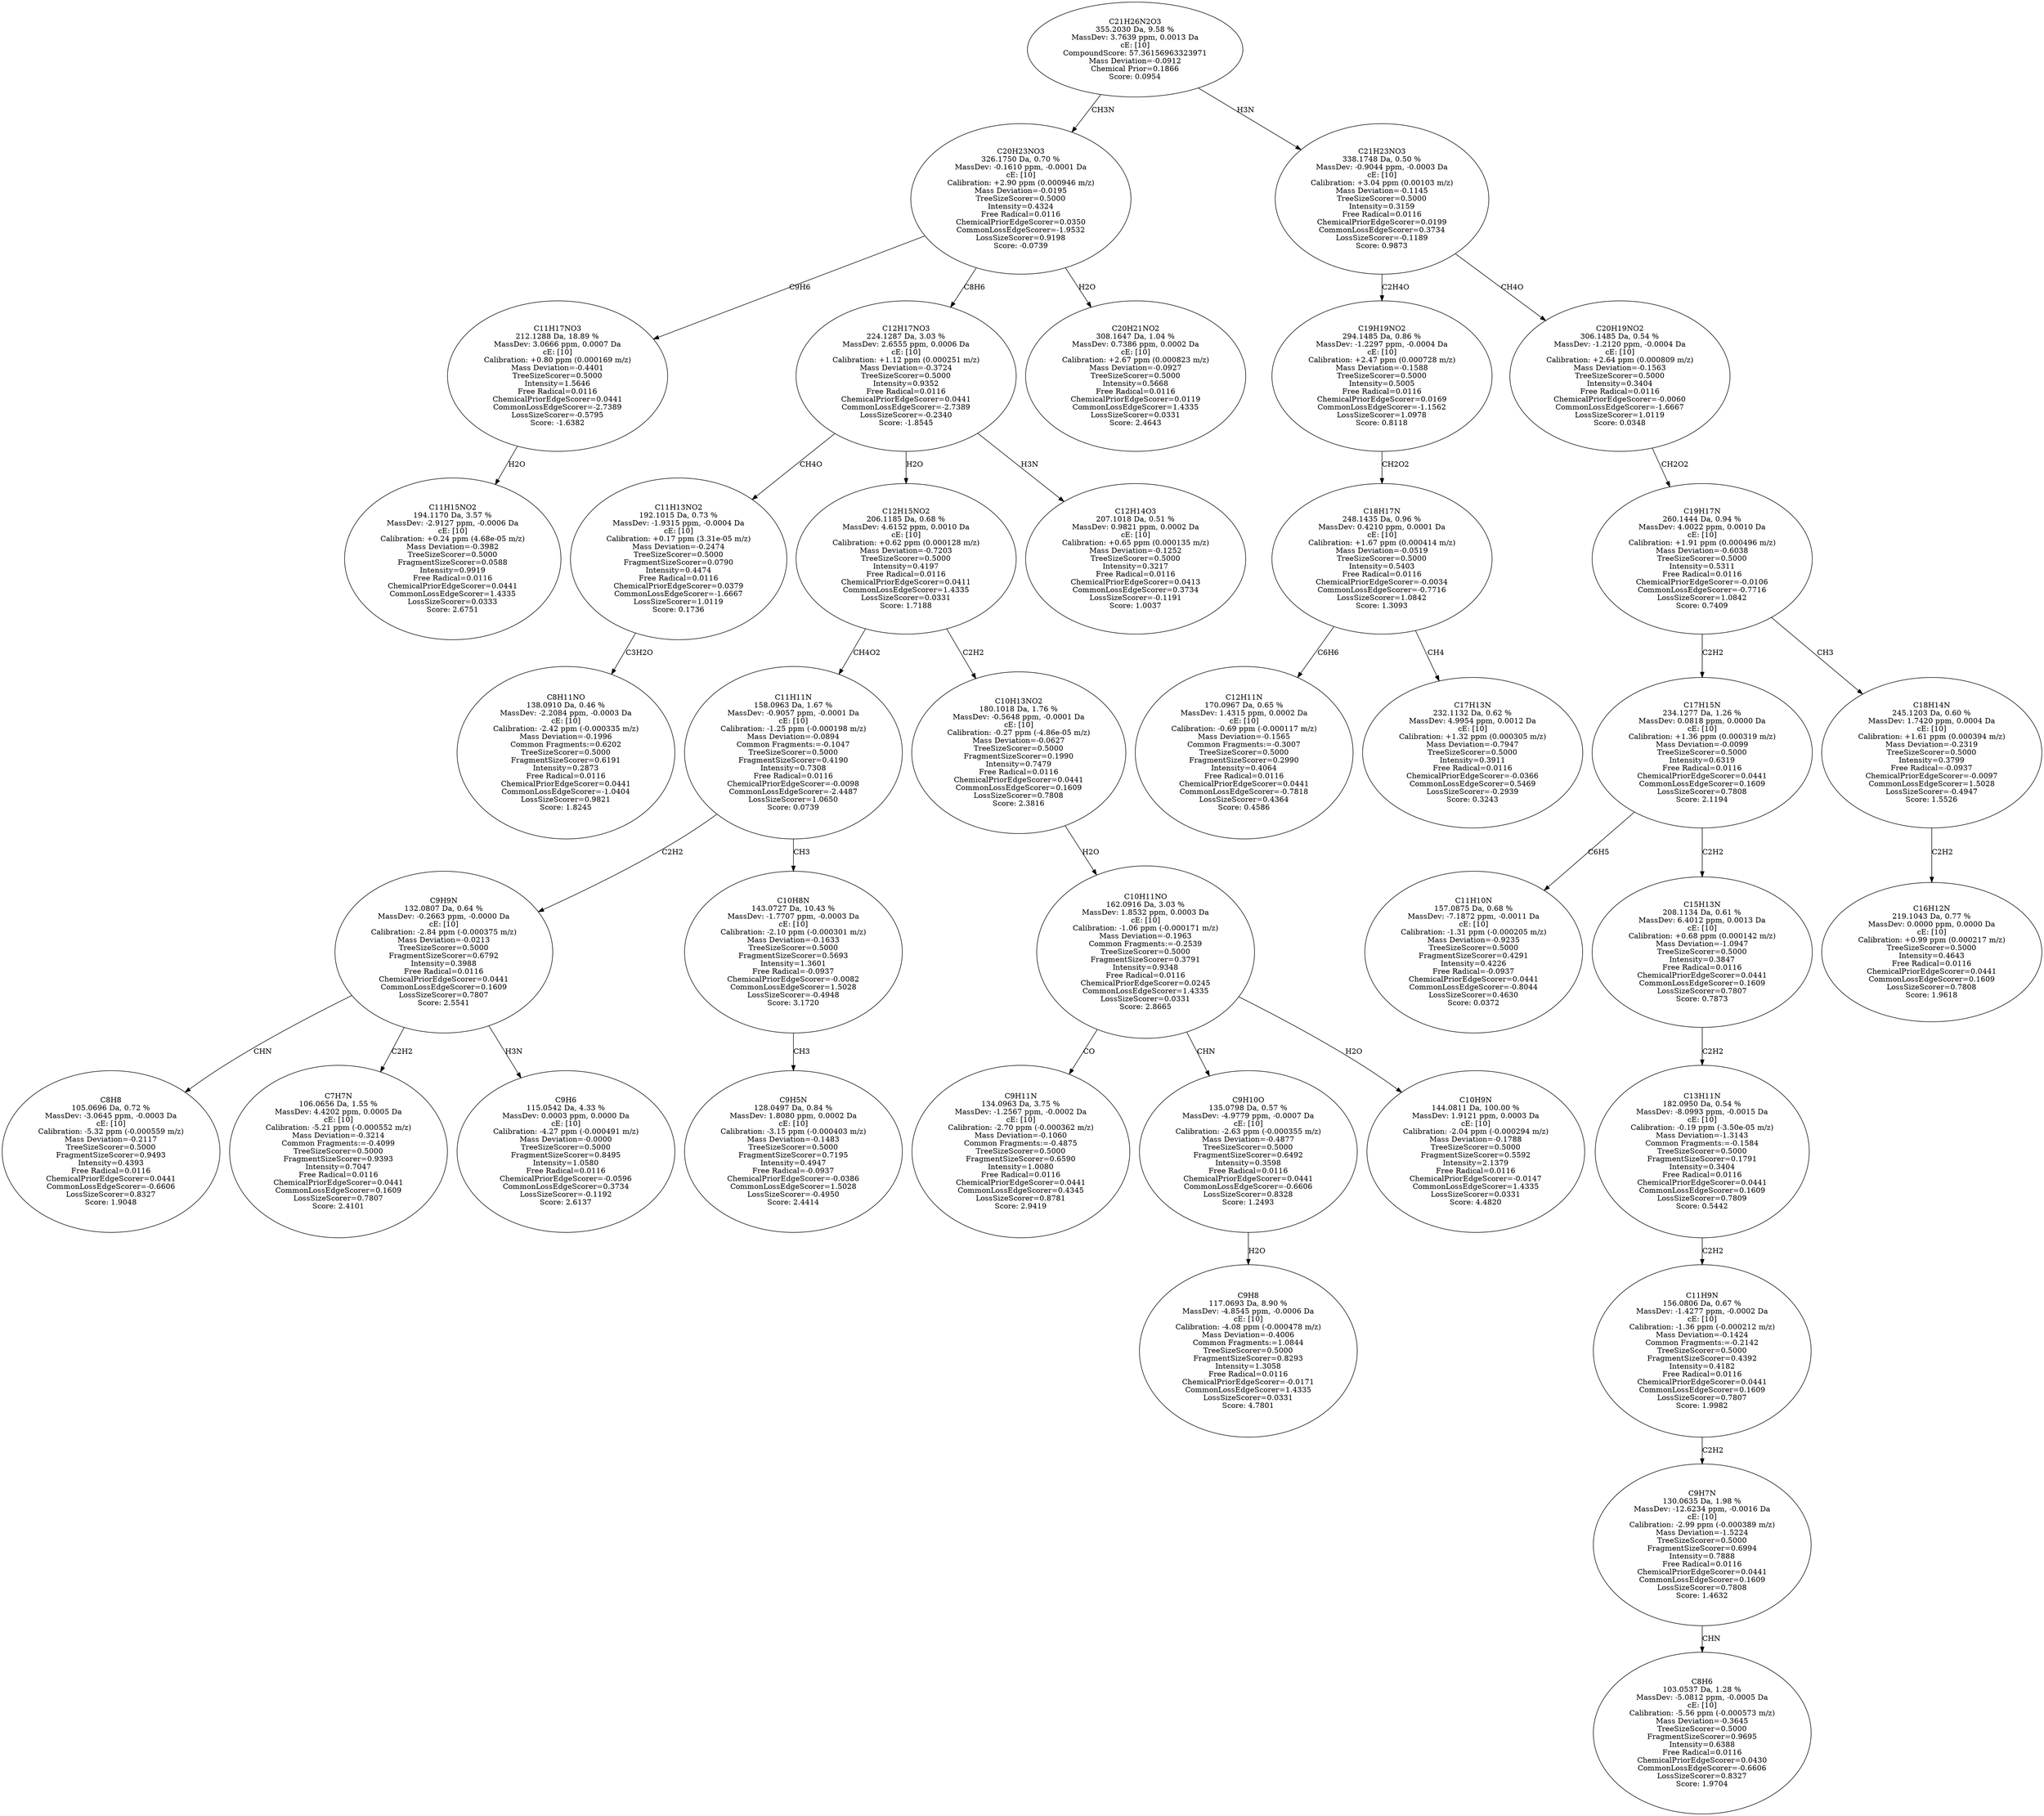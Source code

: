 strict digraph {
v1 [label="C11H15NO2\n194.1170 Da, 3.57 %\nMassDev: -2.9127 ppm, -0.0006 Da\ncE: [10]\nCalibration: +0.24 ppm (4.68e-05 m/z)\nMass Deviation=-0.3982\nTreeSizeScorer=0.5000\nFragmentSizeScorer=0.0588\nIntensity=0.9919\nFree Radical=0.0116\nChemicalPriorEdgeScorer=0.0441\nCommonLossEdgeScorer=1.4335\nLossSizeScorer=0.0333\nScore: 2.6751"];
v2 [label="C11H17NO3\n212.1288 Da, 18.89 %\nMassDev: 3.0666 ppm, 0.0007 Da\ncE: [10]\nCalibration: +0.80 ppm (0.000169 m/z)\nMass Deviation=-0.4401\nTreeSizeScorer=0.5000\nIntensity=1.5646\nFree Radical=0.0116\nChemicalPriorEdgeScorer=0.0441\nCommonLossEdgeScorer=-2.7389\nLossSizeScorer=-0.5795\nScore: -1.6382"];
v3 [label="C8H11NO\n138.0910 Da, 0.46 %\nMassDev: -2.2084 ppm, -0.0003 Da\ncE: [10]\nCalibration: -2.42 ppm (-0.000335 m/z)\nMass Deviation=-0.1996\nCommon Fragments:=0.6202\nTreeSizeScorer=0.5000\nFragmentSizeScorer=0.6191\nIntensity=0.2873\nFree Radical=0.0116\nChemicalPriorEdgeScorer=0.0441\nCommonLossEdgeScorer=-1.0404\nLossSizeScorer=0.9821\nScore: 1.8245"];
v4 [label="C11H13NO2\n192.1015 Da, 0.73 %\nMassDev: -1.9315 ppm, -0.0004 Da\ncE: [10]\nCalibration: +0.17 ppm (3.31e-05 m/z)\nMass Deviation=-0.2474\nTreeSizeScorer=0.5000\nFragmentSizeScorer=0.0790\nIntensity=0.4474\nFree Radical=0.0116\nChemicalPriorEdgeScorer=0.0379\nCommonLossEdgeScorer=-1.6667\nLossSizeScorer=1.0119\nScore: 0.1736"];
v5 [label="C8H8\n105.0696 Da, 0.72 %\nMassDev: -3.0645 ppm, -0.0003 Da\ncE: [10]\nCalibration: -5.32 ppm (-0.000559 m/z)\nMass Deviation=-0.2117\nTreeSizeScorer=0.5000\nFragmentSizeScorer=0.9493\nIntensity=0.4393\nFree Radical=0.0116\nChemicalPriorEdgeScorer=0.0441\nCommonLossEdgeScorer=-0.6606\nLossSizeScorer=0.8327\nScore: 1.9048"];
v6 [label="C7H7N\n106.0656 Da, 1.55 %\nMassDev: 4.4202 ppm, 0.0005 Da\ncE: [10]\nCalibration: -5.21 ppm (-0.000552 m/z)\nMass Deviation=-0.3214\nCommon Fragments:=-0.4099\nTreeSizeScorer=0.5000\nFragmentSizeScorer=0.9393\nIntensity=0.7047\nFree Radical=0.0116\nChemicalPriorEdgeScorer=0.0441\nCommonLossEdgeScorer=0.1609\nLossSizeScorer=0.7807\nScore: 2.4101"];
v7 [label="C9H6\n115.0542 Da, 4.33 %\nMassDev: 0.0003 ppm, 0.0000 Da\ncE: [10]\nCalibration: -4.27 ppm (-0.000491 m/z)\nMass Deviation=-0.0000\nTreeSizeScorer=0.5000\nFragmentSizeScorer=0.8495\nIntensity=1.0580\nFree Radical=0.0116\nChemicalPriorEdgeScorer=-0.0596\nCommonLossEdgeScorer=0.3734\nLossSizeScorer=-0.1192\nScore: 2.6137"];
v8 [label="C9H9N\n132.0807 Da, 0.64 %\nMassDev: -0.2663 ppm, -0.0000 Da\ncE: [10]\nCalibration: -2.84 ppm (-0.000375 m/z)\nMass Deviation=-0.0213\nTreeSizeScorer=0.5000\nFragmentSizeScorer=0.6792\nIntensity=0.3988\nFree Radical=0.0116\nChemicalPriorEdgeScorer=0.0441\nCommonLossEdgeScorer=0.1609\nLossSizeScorer=0.7807\nScore: 2.5541"];
v9 [label="C9H5N\n128.0497 Da, 0.84 %\nMassDev: 1.8080 ppm, 0.0002 Da\ncE: [10]\nCalibration: -3.15 ppm (-0.000403 m/z)\nMass Deviation=-0.1483\nTreeSizeScorer=0.5000\nFragmentSizeScorer=0.7195\nIntensity=0.4947\nFree Radical=-0.0937\nChemicalPriorEdgeScorer=-0.0386\nCommonLossEdgeScorer=1.5028\nLossSizeScorer=-0.4950\nScore: 2.4414"];
v10 [label="C10H8N\n143.0727 Da, 10.43 %\nMassDev: -1.7707 ppm, -0.0003 Da\ncE: [10]\nCalibration: -2.10 ppm (-0.000301 m/z)\nMass Deviation=-0.1633\nTreeSizeScorer=0.5000\nFragmentSizeScorer=0.5693\nIntensity=1.3601\nFree Radical=-0.0937\nChemicalPriorEdgeScorer=-0.0082\nCommonLossEdgeScorer=1.5028\nLossSizeScorer=-0.4948\nScore: 3.1720"];
v11 [label="C11H11N\n158.0963 Da, 1.67 %\nMassDev: -0.9057 ppm, -0.0001 Da\ncE: [10]\nCalibration: -1.25 ppm (-0.000198 m/z)\nMass Deviation=-0.0894\nCommon Fragments:=-0.1047\nTreeSizeScorer=0.5000\nFragmentSizeScorer=0.4190\nIntensity=0.7308\nFree Radical=0.0116\nChemicalPriorEdgeScorer=-0.0098\nCommonLossEdgeScorer=-2.4487\nLossSizeScorer=1.0650\nScore: 0.0739"];
v12 [label="C9H11N\n134.0963 Da, 3.75 %\nMassDev: -1.2567 ppm, -0.0002 Da\ncE: [10]\nCalibration: -2.70 ppm (-0.000362 m/z)\nMass Deviation=-0.1060\nCommon Fragments:=-0.4875\nTreeSizeScorer=0.5000\nFragmentSizeScorer=0.6590\nIntensity=1.0080\nFree Radical=0.0116\nChemicalPriorEdgeScorer=0.0441\nCommonLossEdgeScorer=0.4345\nLossSizeScorer=0.8781\nScore: 2.9419"];
v13 [label="C9H8\n117.0693 Da, 8.90 %\nMassDev: -4.8545 ppm, -0.0006 Da\ncE: [10]\nCalibration: -4.08 ppm (-0.000478 m/z)\nMass Deviation=-0.4006\nCommon Fragments:=1.0844\nTreeSizeScorer=0.5000\nFragmentSizeScorer=0.8293\nIntensity=1.3058\nFree Radical=0.0116\nChemicalPriorEdgeScorer=-0.0171\nCommonLossEdgeScorer=1.4335\nLossSizeScorer=0.0331\nScore: 4.7801"];
v14 [label="C9H10O\n135.0798 Da, 0.57 %\nMassDev: -4.9779 ppm, -0.0007 Da\ncE: [10]\nCalibration: -2.63 ppm (-0.000355 m/z)\nMass Deviation=-0.4877\nTreeSizeScorer=0.5000\nFragmentSizeScorer=0.6492\nIntensity=0.3598\nFree Radical=0.0116\nChemicalPriorEdgeScorer=0.0441\nCommonLossEdgeScorer=-0.6606\nLossSizeScorer=0.8328\nScore: 1.2493"];
v15 [label="C10H9N\n144.0811 Da, 100.00 %\nMassDev: 1.9121 ppm, 0.0003 Da\ncE: [10]\nCalibration: -2.04 ppm (-0.000294 m/z)\nMass Deviation=-0.1788\nTreeSizeScorer=0.5000\nFragmentSizeScorer=0.5592\nIntensity=2.1379\nFree Radical=0.0116\nChemicalPriorEdgeScorer=-0.0147\nCommonLossEdgeScorer=1.4335\nLossSizeScorer=0.0331\nScore: 4.4820"];
v16 [label="C10H11NO\n162.0916 Da, 3.03 %\nMassDev: 1.8532 ppm, 0.0003 Da\ncE: [10]\nCalibration: -1.06 ppm (-0.000171 m/z)\nMass Deviation=-0.1963\nCommon Fragments:=-0.2539\nTreeSizeScorer=0.5000\nFragmentSizeScorer=0.3791\nIntensity=0.9348\nFree Radical=0.0116\nChemicalPriorEdgeScorer=0.0245\nCommonLossEdgeScorer=1.4335\nLossSizeScorer=0.0331\nScore: 2.8665"];
v17 [label="C10H13NO2\n180.1018 Da, 1.76 %\nMassDev: -0.5648 ppm, -0.0001 Da\ncE: [10]\nCalibration: -0.27 ppm (-4.86e-05 m/z)\nMass Deviation=-0.0627\nTreeSizeScorer=0.5000\nFragmentSizeScorer=0.1990\nIntensity=0.7479\nFree Radical=0.0116\nChemicalPriorEdgeScorer=0.0441\nCommonLossEdgeScorer=0.1609\nLossSizeScorer=0.7808\nScore: 2.3816"];
v18 [label="C12H15NO2\n206.1185 Da, 0.68 %\nMassDev: 4.6152 ppm, 0.0010 Da\ncE: [10]\nCalibration: +0.62 ppm (0.000128 m/z)\nMass Deviation=-0.7203\nTreeSizeScorer=0.5000\nIntensity=0.4197\nFree Radical=0.0116\nChemicalPriorEdgeScorer=0.0411\nCommonLossEdgeScorer=1.4335\nLossSizeScorer=0.0331\nScore: 1.7188"];
v19 [label="C12H14O3\n207.1018 Da, 0.51 %\nMassDev: 0.9821 ppm, 0.0002 Da\ncE: [10]\nCalibration: +0.65 ppm (0.000135 m/z)\nMass Deviation=-0.1252\nTreeSizeScorer=0.5000\nIntensity=0.3217\nFree Radical=0.0116\nChemicalPriorEdgeScorer=0.0413\nCommonLossEdgeScorer=0.3734\nLossSizeScorer=-0.1191\nScore: 1.0037"];
v20 [label="C12H17NO3\n224.1287 Da, 3.03 %\nMassDev: 2.6555 ppm, 0.0006 Da\ncE: [10]\nCalibration: +1.12 ppm (0.000251 m/z)\nMass Deviation=-0.3724\nTreeSizeScorer=0.5000\nIntensity=0.9352\nFree Radical=0.0116\nChemicalPriorEdgeScorer=0.0441\nCommonLossEdgeScorer=-2.7389\nLossSizeScorer=-0.2340\nScore: -1.8545"];
v21 [label="C20H21NO2\n308.1647 Da, 1.04 %\nMassDev: 0.7386 ppm, 0.0002 Da\ncE: [10]\nCalibration: +2.67 ppm (0.000823 m/z)\nMass Deviation=-0.0927\nTreeSizeScorer=0.5000\nIntensity=0.5668\nFree Radical=0.0116\nChemicalPriorEdgeScorer=0.0119\nCommonLossEdgeScorer=1.4335\nLossSizeScorer=0.0331\nScore: 2.4643"];
v22 [label="C20H23NO3\n326.1750 Da, 0.70 %\nMassDev: -0.1610 ppm, -0.0001 Da\ncE: [10]\nCalibration: +2.90 ppm (0.000946 m/z)\nMass Deviation=-0.0195\nTreeSizeScorer=0.5000\nIntensity=0.4324\nFree Radical=0.0116\nChemicalPriorEdgeScorer=0.0350\nCommonLossEdgeScorer=-1.9532\nLossSizeScorer=0.9198\nScore: -0.0739"];
v23 [label="C12H11N\n170.0967 Da, 0.65 %\nMassDev: 1.4315 ppm, 0.0002 Da\ncE: [10]\nCalibration: -0.69 ppm (-0.000117 m/z)\nMass Deviation=-0.1565\nCommon Fragments:=-0.3007\nTreeSizeScorer=0.5000\nFragmentSizeScorer=0.2990\nIntensity=0.4064\nFree Radical=0.0116\nChemicalPriorEdgeScorer=0.0441\nCommonLossEdgeScorer=-0.7818\nLossSizeScorer=0.4364\nScore: 0.4586"];
v24 [label="C17H13N\n232.1132 Da, 0.62 %\nMassDev: 4.9954 ppm, 0.0012 Da\ncE: [10]\nCalibration: +1.32 ppm (0.000305 m/z)\nMass Deviation=-0.7947\nTreeSizeScorer=0.5000\nIntensity=0.3911\nFree Radical=0.0116\nChemicalPriorEdgeScorer=-0.0366\nCommonLossEdgeScorer=0.5469\nLossSizeScorer=-0.2939\nScore: 0.3243"];
v25 [label="C18H17N\n248.1435 Da, 0.96 %\nMassDev: 0.4210 ppm, 0.0001 Da\ncE: [10]\nCalibration: +1.67 ppm (0.000414 m/z)\nMass Deviation=-0.0519\nTreeSizeScorer=0.5000\nIntensity=0.5403\nFree Radical=0.0116\nChemicalPriorEdgeScorer=-0.0034\nCommonLossEdgeScorer=-0.7716\nLossSizeScorer=1.0842\nScore: 1.3093"];
v26 [label="C19H19NO2\n294.1485 Da, 0.86 %\nMassDev: -1.2297 ppm, -0.0004 Da\ncE: [10]\nCalibration: +2.47 ppm (0.000728 m/z)\nMass Deviation=-0.1588\nTreeSizeScorer=0.5000\nIntensity=0.5005\nFree Radical=0.0116\nChemicalPriorEdgeScorer=0.0169\nCommonLossEdgeScorer=-1.1562\nLossSizeScorer=1.0978\nScore: 0.8118"];
v27 [label="C11H10N\n157.0875 Da, 0.68 %\nMassDev: -7.1872 ppm, -0.0011 Da\ncE: [10]\nCalibration: -1.31 ppm (-0.000205 m/z)\nMass Deviation=-0.9235\nTreeSizeScorer=0.5000\nFragmentSizeScorer=0.4291\nIntensity=0.4226\nFree Radical=-0.0937\nChemicalPriorEdgeScorer=0.0441\nCommonLossEdgeScorer=-0.8044\nLossSizeScorer=0.4630\nScore: 0.0372"];
v28 [label="C8H6\n103.0537 Da, 1.28 %\nMassDev: -5.0812 ppm, -0.0005 Da\ncE: [10]\nCalibration: -5.56 ppm (-0.000573 m/z)\nMass Deviation=-0.3645\nTreeSizeScorer=0.5000\nFragmentSizeScorer=0.9695\nIntensity=0.6388\nFree Radical=0.0116\nChemicalPriorEdgeScorer=0.0430\nCommonLossEdgeScorer=-0.6606\nLossSizeScorer=0.8327\nScore: 1.9704"];
v29 [label="C9H7N\n130.0635 Da, 1.98 %\nMassDev: -12.6234 ppm, -0.0016 Da\ncE: [10]\nCalibration: -2.99 ppm (-0.000389 m/z)\nMass Deviation=-1.5224\nTreeSizeScorer=0.5000\nFragmentSizeScorer=0.6994\nIntensity=0.7888\nFree Radical=0.0116\nChemicalPriorEdgeScorer=0.0441\nCommonLossEdgeScorer=0.1609\nLossSizeScorer=0.7808\nScore: 1.4632"];
v30 [label="C11H9N\n156.0806 Da, 0.67 %\nMassDev: -1.4277 ppm, -0.0002 Da\ncE: [10]\nCalibration: -1.36 ppm (-0.000212 m/z)\nMass Deviation=-0.1424\nCommon Fragments:=-0.2142\nTreeSizeScorer=0.5000\nFragmentSizeScorer=0.4392\nIntensity=0.4182\nFree Radical=0.0116\nChemicalPriorEdgeScorer=0.0441\nCommonLossEdgeScorer=0.1609\nLossSizeScorer=0.7807\nScore: 1.9982"];
v31 [label="C13H11N\n182.0950 Da, 0.54 %\nMassDev: -8.0993 ppm, -0.0015 Da\ncE: [10]\nCalibration: -0.19 ppm (-3.50e-05 m/z)\nMass Deviation=-1.3143\nCommon Fragments:=-0.1584\nTreeSizeScorer=0.5000\nFragmentSizeScorer=0.1791\nIntensity=0.3404\nFree Radical=0.0116\nChemicalPriorEdgeScorer=0.0441\nCommonLossEdgeScorer=0.1609\nLossSizeScorer=0.7809\nScore: 0.5442"];
v32 [label="C15H13N\n208.1134 Da, 0.61 %\nMassDev: 6.4012 ppm, 0.0013 Da\ncE: [10]\nCalibration: +0.68 ppm (0.000142 m/z)\nMass Deviation=-1.0947\nTreeSizeScorer=0.5000\nIntensity=0.3847\nFree Radical=0.0116\nChemicalPriorEdgeScorer=0.0441\nCommonLossEdgeScorer=0.1609\nLossSizeScorer=0.7807\nScore: 0.7873"];
v33 [label="C17H15N\n234.1277 Da, 1.26 %\nMassDev: 0.0818 ppm, 0.0000 Da\ncE: [10]\nCalibration: +1.36 ppm (0.000319 m/z)\nMass Deviation=-0.0099\nTreeSizeScorer=0.5000\nIntensity=0.6319\nFree Radical=0.0116\nChemicalPriorEdgeScorer=0.0441\nCommonLossEdgeScorer=0.1609\nLossSizeScorer=0.7808\nScore: 2.1194"];
v34 [label="C16H12N\n219.1043 Da, 0.77 %\nMassDev: 0.0000 ppm, 0.0000 Da\ncE: [10]\nCalibration: +0.99 ppm (0.000217 m/z)\nTreeSizeScorer=0.5000\nIntensity=0.4643\nFree Radical=0.0116\nChemicalPriorEdgeScorer=0.0441\nCommonLossEdgeScorer=0.1609\nLossSizeScorer=0.7808\nScore: 1.9618"];
v35 [label="C18H14N\n245.1203 Da, 0.60 %\nMassDev: 1.7420 ppm, 0.0004 Da\ncE: [10]\nCalibration: +1.61 ppm (0.000394 m/z)\nMass Deviation=-0.2319\nTreeSizeScorer=0.5000\nIntensity=0.3799\nFree Radical=-0.0937\nChemicalPriorEdgeScorer=-0.0097\nCommonLossEdgeScorer=1.5028\nLossSizeScorer=-0.4947\nScore: 1.5526"];
v36 [label="C19H17N\n260.1444 Da, 0.94 %\nMassDev: 4.0022 ppm, 0.0010 Da\ncE: [10]\nCalibration: +1.91 ppm (0.000496 m/z)\nMass Deviation=-0.6038\nTreeSizeScorer=0.5000\nIntensity=0.5311\nFree Radical=0.0116\nChemicalPriorEdgeScorer=-0.0106\nCommonLossEdgeScorer=-0.7716\nLossSizeScorer=1.0842\nScore: 0.7409"];
v37 [label="C20H19NO2\n306.1485 Da, 0.54 %\nMassDev: -1.2120 ppm, -0.0004 Da\ncE: [10]\nCalibration: +2.64 ppm (0.000809 m/z)\nMass Deviation=-0.1563\nTreeSizeScorer=0.5000\nIntensity=0.3404\nFree Radical=0.0116\nChemicalPriorEdgeScorer=-0.0060\nCommonLossEdgeScorer=-1.6667\nLossSizeScorer=1.0119\nScore: 0.0348"];
v38 [label="C21H23NO3\n338.1748 Da, 0.50 %\nMassDev: -0.9044 ppm, -0.0003 Da\ncE: [10]\nCalibration: +3.04 ppm (0.00103 m/z)\nMass Deviation=-0.1145\nTreeSizeScorer=0.5000\nIntensity=0.3159\nFree Radical=0.0116\nChemicalPriorEdgeScorer=0.0199\nCommonLossEdgeScorer=0.3734\nLossSizeScorer=-0.1189\nScore: 0.9873"];
v39 [label="C21H26N2O3\n355.2030 Da, 9.58 %\nMassDev: 3.7639 ppm, 0.0013 Da\ncE: [10]\nCompoundScore: 57.36156963323971\nMass Deviation=-0.0912\nChemical Prior=0.1866\nScore: 0.0954"];
v2 -> v1 [label="H2O"];
v22 -> v2 [label="C9H6"];
v4 -> v3 [label="C3H2O"];
v20 -> v4 [label="CH4O"];
v8 -> v5 [label="CHN"];
v8 -> v6 [label="C2H2"];
v8 -> v7 [label="H3N"];
v11 -> v8 [label="C2H2"];
v10 -> v9 [label="CH3"];
v11 -> v10 [label="CH3"];
v18 -> v11 [label="CH4O2"];
v16 -> v12 [label="CO"];
v14 -> v13 [label="H2O"];
v16 -> v14 [label="CHN"];
v16 -> v15 [label="H2O"];
v17 -> v16 [label="H2O"];
v18 -> v17 [label="C2H2"];
v20 -> v18 [label="H2O"];
v20 -> v19 [label="H3N"];
v22 -> v20 [label="C8H6"];
v22 -> v21 [label="H2O"];
v39 -> v22 [label="CH3N"];
v25 -> v23 [label="C6H6"];
v25 -> v24 [label="CH4"];
v26 -> v25 [label="CH2O2"];
v38 -> v26 [label="C2H4O"];
v33 -> v27 [label="C6H5"];
v29 -> v28 [label="CHN"];
v30 -> v29 [label="C2H2"];
v31 -> v30 [label="C2H2"];
v32 -> v31 [label="C2H2"];
v33 -> v32 [label="C2H2"];
v36 -> v33 [label="C2H2"];
v35 -> v34 [label="C2H2"];
v36 -> v35 [label="CH3"];
v37 -> v36 [label="CH2O2"];
v38 -> v37 [label="CH4O"];
v39 -> v38 [label="H3N"];
}